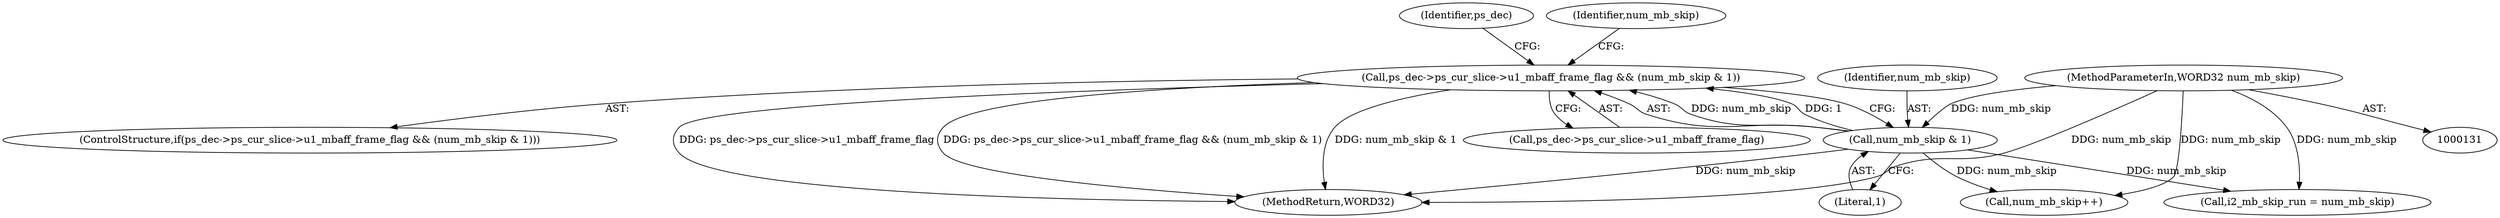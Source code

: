 digraph "0_Android_9a00f562a612d56e7b2b989d168647db900ba6cf@pointer" {
"1000212" [label="(Call,ps_dec->ps_cur_slice->u1_mbaff_frame_flag && (num_mb_skip & 1))"];
"1000218" [label="(Call,num_mb_skip & 1)"];
"1000133" [label="(MethodParameterIn,WORD32 num_mb_skip)"];
"1000213" [label="(Call,ps_dec->ps_cur_slice->u1_mbaff_frame_flag)"];
"1000219" [label="(Identifier,num_mb_skip)"];
"1000220" [label="(Literal,1)"];
"1000211" [label="(ControlStructure,if(ps_dec->ps_cur_slice->u1_mbaff_frame_flag && (num_mb_skip & 1)))"];
"1000218" [label="(Call,num_mb_skip & 1)"];
"1000227" [label="(Identifier,ps_dec)"];
"1000133" [label="(MethodParameterIn,WORD32 num_mb_skip)"];
"1000223" [label="(Identifier,num_mb_skip)"];
"1001450" [label="(MethodReturn,WORD32)"];
"1001090" [label="(Call,i2_mb_skip_run = num_mb_skip)"];
"1000222" [label="(Call,num_mb_skip++)"];
"1000212" [label="(Call,ps_dec->ps_cur_slice->u1_mbaff_frame_flag && (num_mb_skip & 1))"];
"1000212" -> "1000211"  [label="AST: "];
"1000212" -> "1000213"  [label="CFG: "];
"1000212" -> "1000218"  [label="CFG: "];
"1000213" -> "1000212"  [label="AST: "];
"1000218" -> "1000212"  [label="AST: "];
"1000223" -> "1000212"  [label="CFG: "];
"1000227" -> "1000212"  [label="CFG: "];
"1000212" -> "1001450"  [label="DDG: num_mb_skip & 1"];
"1000212" -> "1001450"  [label="DDG: ps_dec->ps_cur_slice->u1_mbaff_frame_flag && (num_mb_skip & 1)"];
"1000212" -> "1001450"  [label="DDG: ps_dec->ps_cur_slice->u1_mbaff_frame_flag"];
"1000218" -> "1000212"  [label="DDG: num_mb_skip"];
"1000218" -> "1000212"  [label="DDG: 1"];
"1000218" -> "1000220"  [label="CFG: "];
"1000219" -> "1000218"  [label="AST: "];
"1000220" -> "1000218"  [label="AST: "];
"1000218" -> "1001450"  [label="DDG: num_mb_skip"];
"1000133" -> "1000218"  [label="DDG: num_mb_skip"];
"1000218" -> "1000222"  [label="DDG: num_mb_skip"];
"1000218" -> "1001090"  [label="DDG: num_mb_skip"];
"1000133" -> "1000131"  [label="AST: "];
"1000133" -> "1001450"  [label="DDG: num_mb_skip"];
"1000133" -> "1000222"  [label="DDG: num_mb_skip"];
"1000133" -> "1001090"  [label="DDG: num_mb_skip"];
}
